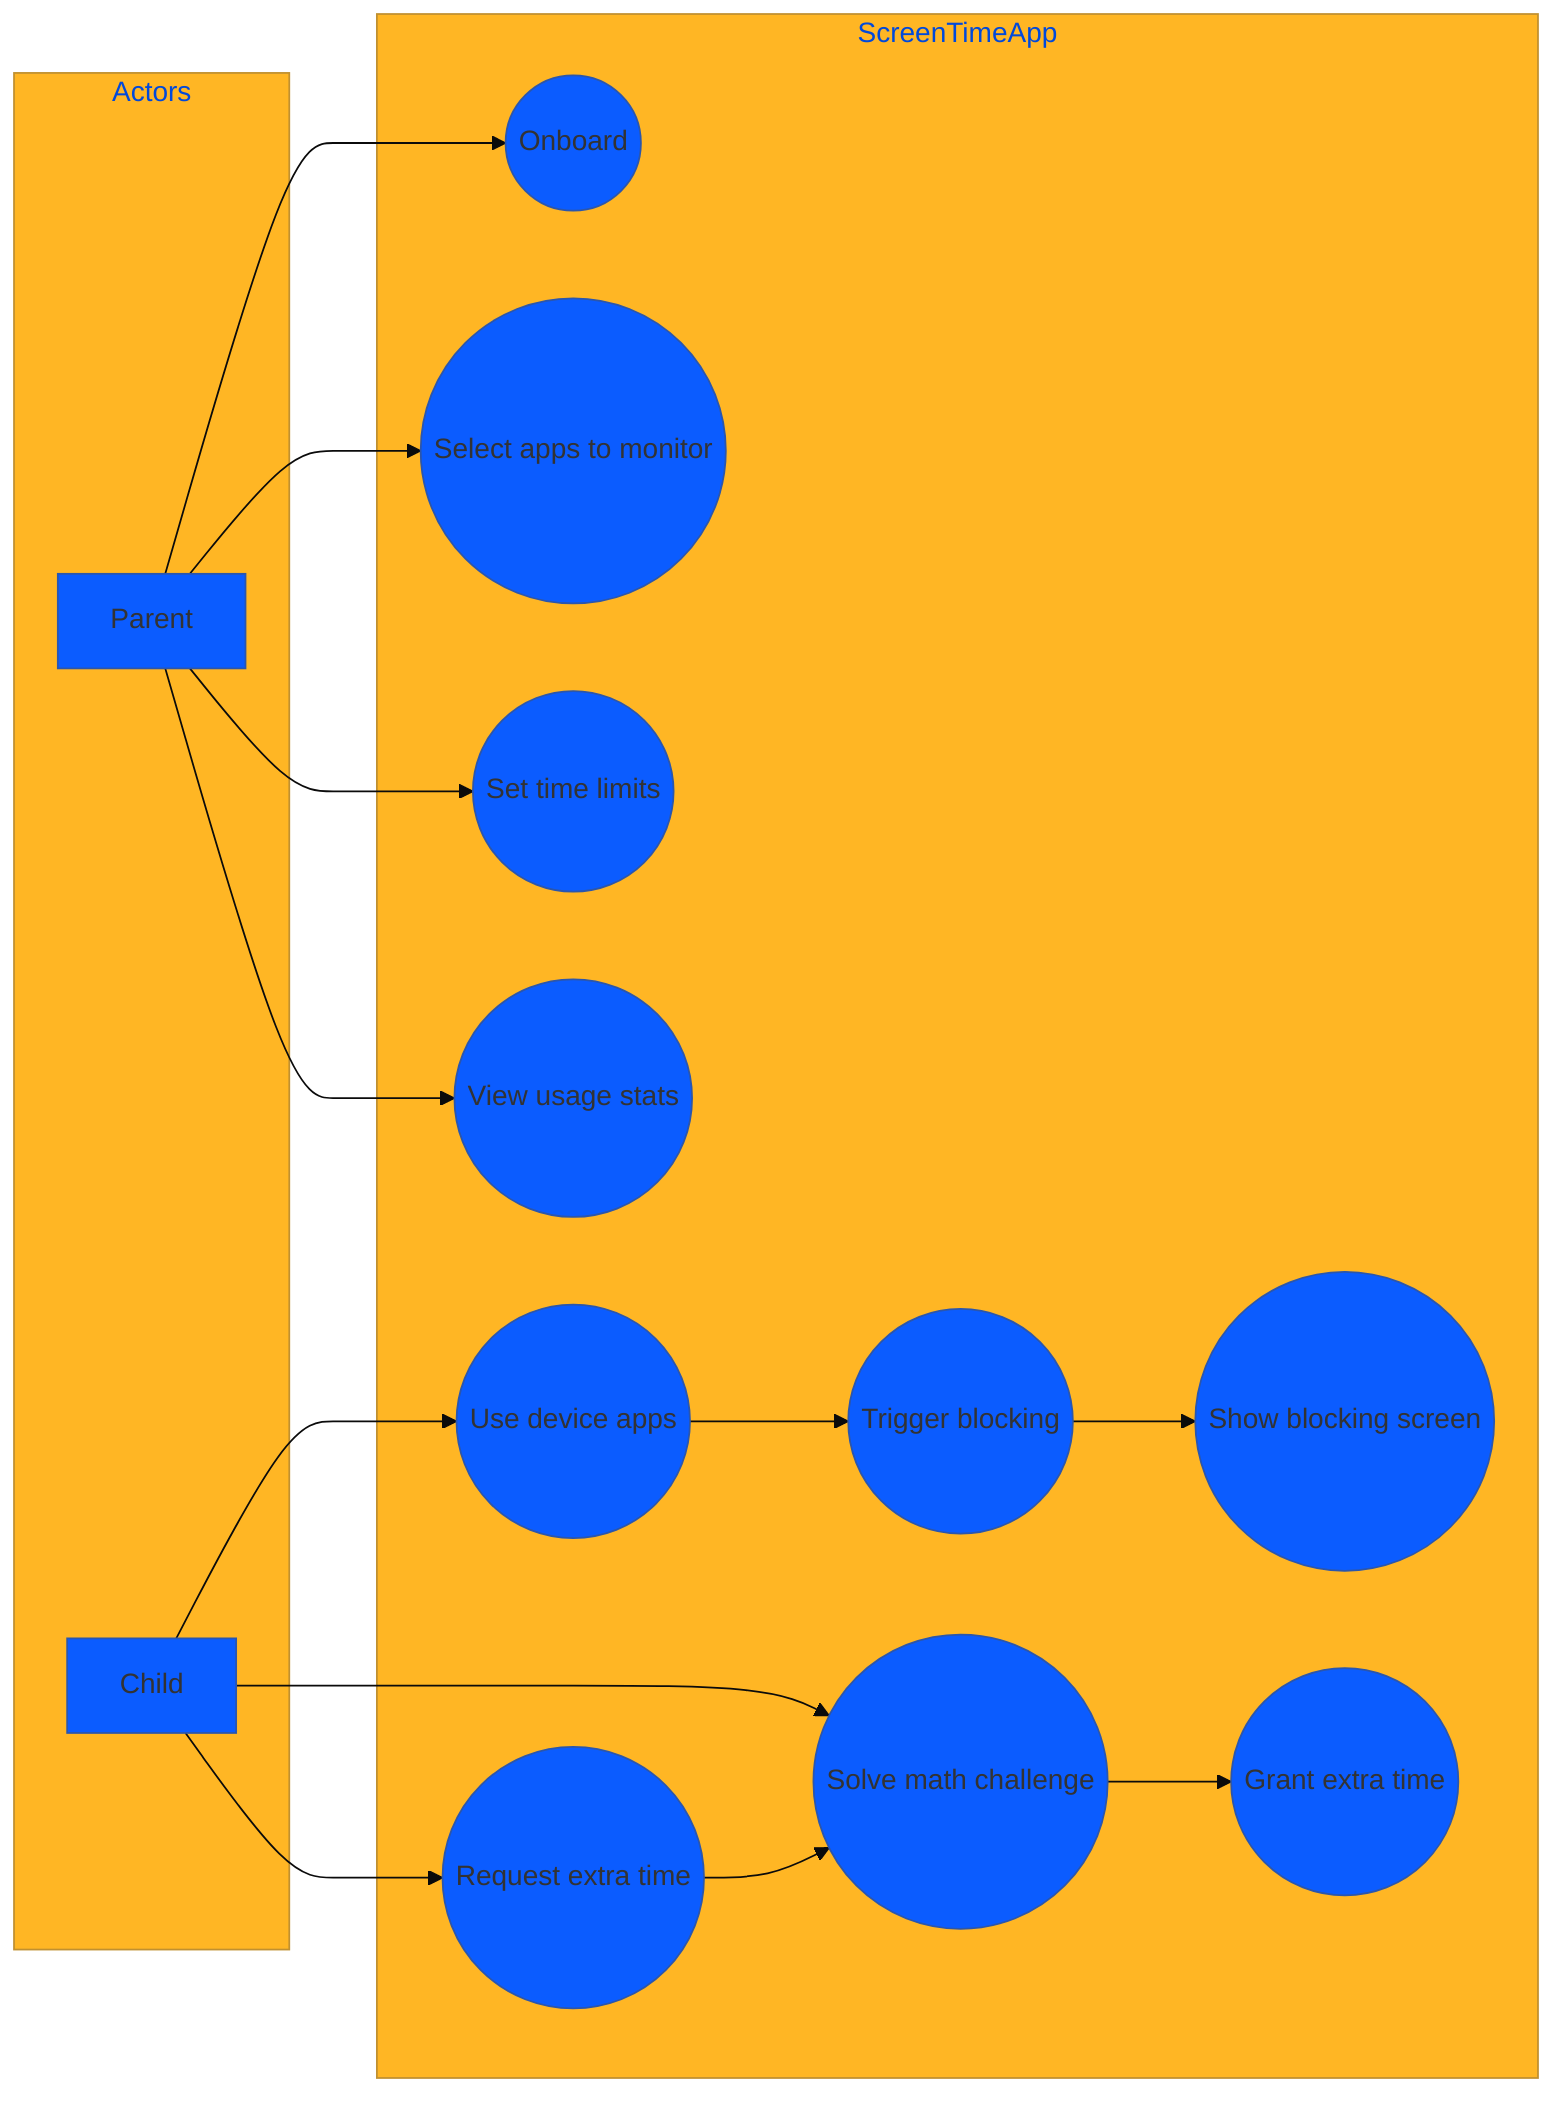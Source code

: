 %%{init: {'theme':'base', 'themeVariables':{ 'primaryColor':'#0b5cff'}}}%%
graph LR
subgraph Actors
P[Parent]
C[Child]
end
subgraph System[ScreenTimeApp]
Onboard((Onboard))
SelectApps((Select apps to monitor))
SetLimits((Set time limits))
ViewStats((View usage stats))
UseApps((Use device apps))
RequestExtra((Request extra time))
SolveMath((Solve math challenge))
TriggerBlock((Trigger blocking))
ShowBlock((Show blocking screen))
GrantExtra((Grant extra time))
end

P --> Onboard
P --> SelectApps
P --> SetLimits
P --> ViewStats
C --> UseApps
C --> RequestExtra
C --> SolveMath
UseApps --> TriggerBlock
TriggerBlock --> ShowBlock
RequestExtra --> SolveMath
SolveMath --> GrantExtra